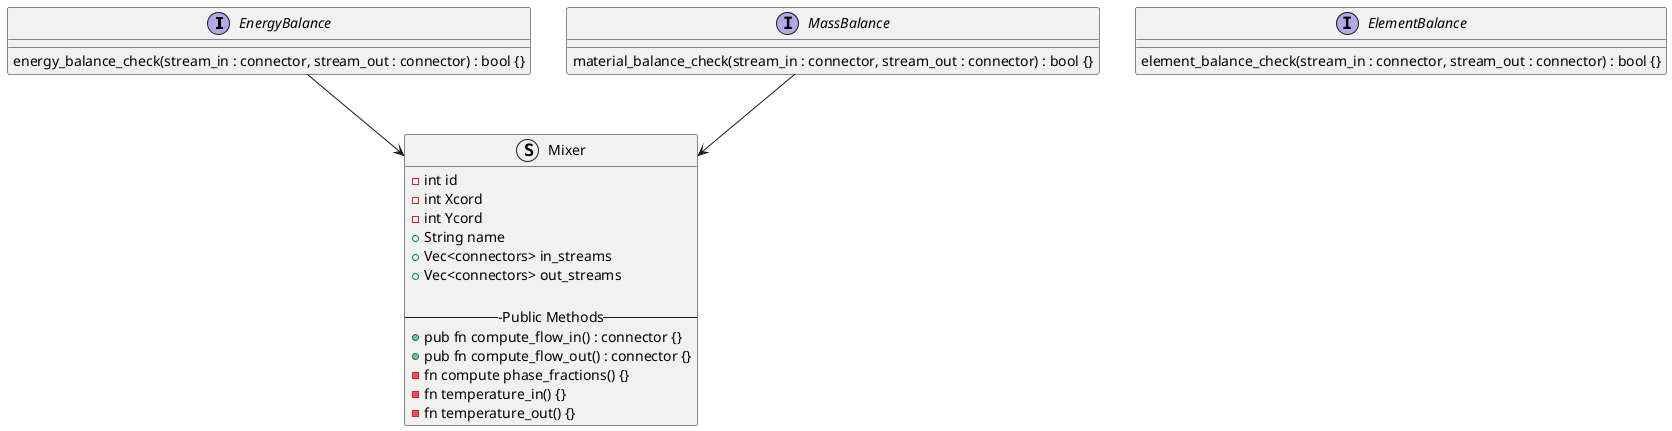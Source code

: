 @startuml Blocks_Module_Class_Diagram

Interface EnergyBalance {
  energy_balance_check(stream_in : connector, stream_out : connector) : bool {} 
}

Interface MassBalance {
  material_balance_check(stream_in : connector, stream_out : connector) : bool {}  
}


Interface ElementBalance {
  element_balance_check(stream_in : connector, stream_out : connector) : bool {}
}





Struct Mixer {
  - int id
  - int Xcord
  - int Ycord
  + String name
  + Vec<connectors> in_streams
  + Vec<connectors> out_streams

  ---Public Methods--
  + pub fn compute_flow_in() : connector {}
  + pub fn compute_flow_out() : connector {}
  - fn compute phase_fractions() {}
  - fn temperature_in() {}
  - fn temperature_out() {}
}

EnergyBalance --> Mixer
MassBalance --> Mixer


@enduml

